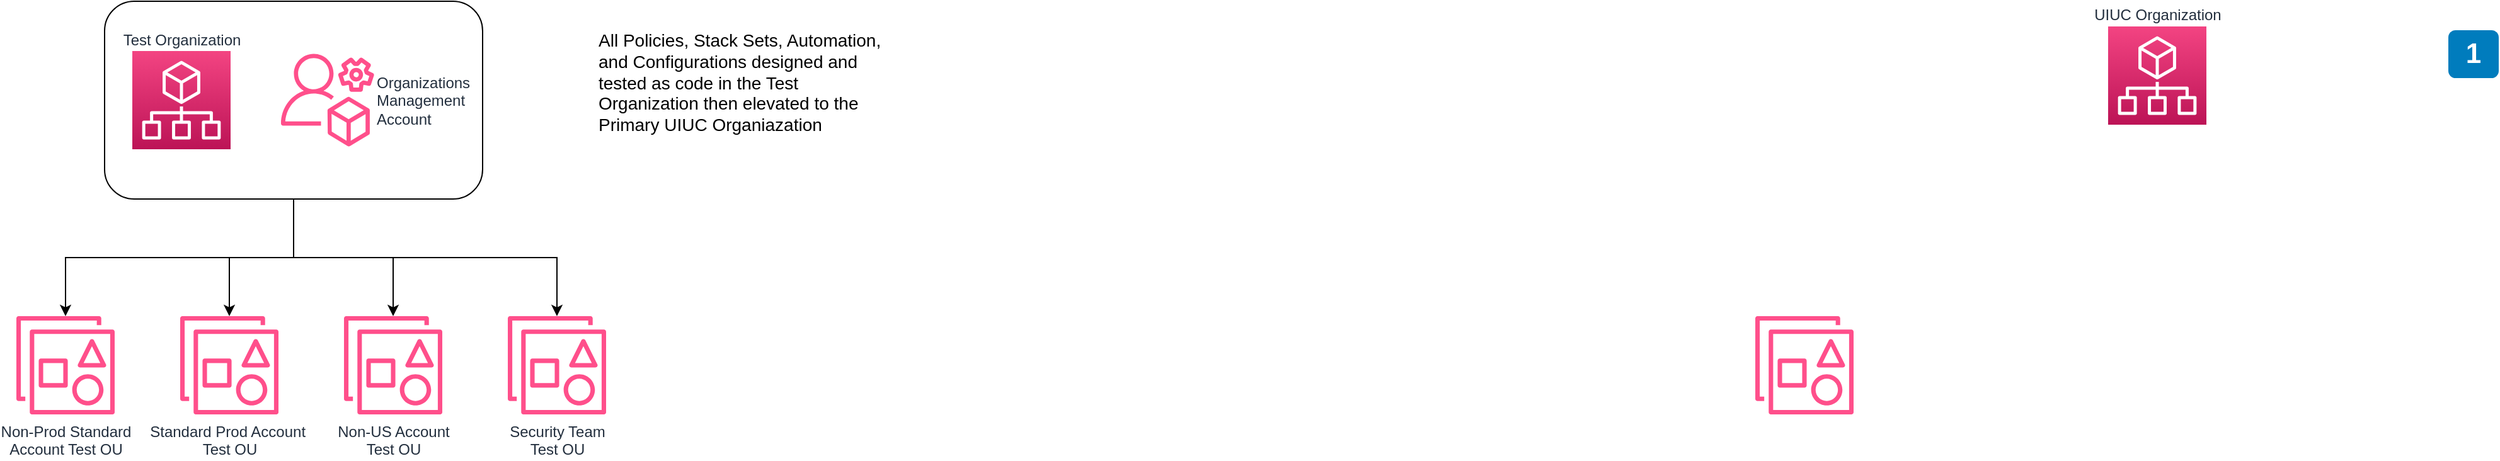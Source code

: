 <mxfile version="15.2.9" type="github">
  <diagram id="Ht1M8jgEwFfnCIfOTk4-" name="Page-1">
    <mxGraphModel dx="730" dy="443" grid="1" gridSize="5" guides="1" tooltips="1" connect="1" arrows="1" fold="1" page="1" pageScale="1" pageWidth="1169" pageHeight="827" math="0" shadow="0">
      <root>
        <mxCell id="0" />
        <mxCell id="1" parent="0" />
        <mxCell id="7OVz4w7n9kzEPWy-4BBC-4" value="1" style="rounded=1;whiteSpace=wrap;html=1;fillColor=#007CBD;strokeColor=none;fontColor=#FFFFFF;fontStyle=1;fontSize=22;labelBackgroundColor=none;" parent="1" vertex="1">
          <mxGeometry x="1990" y="63" width="40" height="38" as="geometry" />
        </mxCell>
        <mxCell id="7OVz4w7n9kzEPWy-4BBC-13" value="&lt;span&gt;All Policies, Stack Sets, Automation, and Configurations designed and tested as code in the Test Organization then elevated to the Primary UIUC Organiazation&lt;/span&gt;" style="text;html=1;align=left;verticalAlign=top;spacingTop=-4;fontSize=14;labelBackgroundColor=none;whiteSpace=wrap;" parent="1" vertex="1">
          <mxGeometry x="520" y="59.5" width="230" height="118" as="geometry" />
        </mxCell>
        <mxCell id="GGjQ_ZsKMjebdZMbK_55-3" value="" style="sketch=0;outlineConnect=0;fontColor=#232F3E;gradientColor=none;fillColor=#FF4F8B;strokeColor=none;dashed=0;verticalLabelPosition=bottom;verticalAlign=top;align=center;html=1;fontSize=12;fontStyle=0;aspect=fixed;pointerEvents=1;shape=mxgraph.aws4.organizations_organizational_unit2;" vertex="1" parent="1">
          <mxGeometry x="1440" y="290" width="78" height="78" as="geometry" />
        </mxCell>
        <mxCell id="GGjQ_ZsKMjebdZMbK_55-4" value="UIUC Organization&lt;br&gt;" style="sketch=0;points=[[0,0,0],[0.25,0,0],[0.5,0,0],[0.75,0,0],[1,0,0],[0,1,0],[0.25,1,0],[0.5,1,0],[0.75,1,0],[1,1,0],[0,0.25,0],[0,0.5,0],[0,0.75,0],[1,0.25,0],[1,0.5,0],[1,0.75,0]];points=[[0,0,0],[0.25,0,0],[0.5,0,0],[0.75,0,0],[1,0,0],[0,1,0],[0.25,1,0],[0.5,1,0],[0.75,1,0],[1,1,0],[0,0.25,0],[0,0.5,0],[0,0.75,0],[1,0.25,0],[1,0.5,0],[1,0.75,0]];outlineConnect=0;fontColor=#232F3E;gradientColor=#F34482;gradientDirection=north;fillColor=#BC1356;strokeColor=#ffffff;dashed=0;verticalLabelPosition=top;verticalAlign=bottom;align=center;html=1;fontSize=12;fontStyle=0;aspect=fixed;shape=mxgraph.aws4.resourceIcon;resIcon=mxgraph.aws4.organizations;labelPosition=center;" vertex="1" parent="1">
          <mxGeometry x="1720" y="60" width="78" height="78" as="geometry" />
        </mxCell>
        <mxCell id="GGjQ_ZsKMjebdZMbK_55-5" value="Non-Prod Standard&lt;br&gt;Account Test OU" style="sketch=0;outlineConnect=0;fontColor=#232F3E;gradientColor=none;fillColor=#FF4F8B;strokeColor=none;dashed=0;verticalLabelPosition=bottom;verticalAlign=top;align=center;html=1;fontSize=12;fontStyle=0;aspect=fixed;pointerEvents=1;shape=mxgraph.aws4.organizations_organizational_unit2;" vertex="1" parent="1">
          <mxGeometry x="60" y="290" width="78" height="78" as="geometry" />
        </mxCell>
        <mxCell id="GGjQ_ZsKMjebdZMbK_55-6" value="Standard Prod Account&amp;nbsp;&lt;br&gt;Test OU" style="sketch=0;outlineConnect=0;fontColor=#232F3E;gradientColor=none;fillColor=#FF4F8B;strokeColor=none;dashed=0;verticalLabelPosition=bottom;verticalAlign=top;align=center;html=1;fontSize=12;fontStyle=0;aspect=fixed;pointerEvents=1;shape=mxgraph.aws4.organizations_organizational_unit2;" vertex="1" parent="1">
          <mxGeometry x="190" y="290" width="78" height="78" as="geometry" />
        </mxCell>
        <mxCell id="GGjQ_ZsKMjebdZMbK_55-12" value="" style="group" vertex="1" connectable="0" parent="1">
          <mxGeometry x="130" y="40" width="300" height="157" as="geometry" />
        </mxCell>
        <mxCell id="GGjQ_ZsKMjebdZMbK_55-11" value="" style="rounded=1;whiteSpace=wrap;html=1;" vertex="1" parent="GGjQ_ZsKMjebdZMbK_55-12">
          <mxGeometry width="300" height="157" as="geometry" />
        </mxCell>
        <mxCell id="GGjQ_ZsKMjebdZMbK_55-1" value="Organizations &lt;br&gt;Management &lt;br&gt;Account&lt;br&gt;" style="sketch=0;outlineConnect=0;fontColor=#232F3E;gradientColor=none;fillColor=#FF4F8B;strokeColor=none;dashed=0;verticalLabelPosition=middle;verticalAlign=middle;align=left;html=1;fontSize=12;fontStyle=0;aspect=fixed;pointerEvents=1;shape=mxgraph.aws4.organizations_management_account;labelPosition=right;" vertex="1" parent="GGjQ_ZsKMjebdZMbK_55-12">
          <mxGeometry x="140" y="39.5" width="74" height="78" as="geometry" />
        </mxCell>
        <mxCell id="GGjQ_ZsKMjebdZMbK_55-2" value="Test Organization" style="sketch=0;points=[[0,0,0],[0.25,0,0],[0.5,0,0],[0.75,0,0],[1,0,0],[0,1,0],[0.25,1,0],[0.5,1,0],[0.75,1,0],[1,1,0],[0,0.25,0],[0,0.5,0],[0,0.75,0],[1,0.25,0],[1,0.5,0],[1,0.75,0]];points=[[0,0,0],[0.25,0,0],[0.5,0,0],[0.75,0,0],[1,0,0],[0,1,0],[0.25,1,0],[0.5,1,0],[0.75,1,0],[1,1,0],[0,0.25,0],[0,0.5,0],[0,0.75,0],[1,0.25,0],[1,0.5,0],[1,0.75,0]];outlineConnect=0;fontColor=#232F3E;gradientColor=#F34482;gradientDirection=north;fillColor=#BC1356;strokeColor=#ffffff;dashed=0;verticalLabelPosition=top;verticalAlign=bottom;align=center;html=1;fontSize=12;fontStyle=0;aspect=fixed;shape=mxgraph.aws4.resourceIcon;resIcon=mxgraph.aws4.organizations;labelPosition=center;" vertex="1" parent="GGjQ_ZsKMjebdZMbK_55-12">
          <mxGeometry x="22" y="39.5" width="78" height="78" as="geometry" />
        </mxCell>
        <mxCell id="GGjQ_ZsKMjebdZMbK_55-13" value="Non-US Account&lt;br&gt;Test OU" style="sketch=0;outlineConnect=0;fontColor=#232F3E;gradientColor=none;fillColor=#FF4F8B;strokeColor=none;dashed=0;verticalLabelPosition=bottom;verticalAlign=top;align=center;html=1;fontSize=12;fontStyle=0;aspect=fixed;pointerEvents=1;shape=mxgraph.aws4.organizations_organizational_unit2;" vertex="1" parent="1">
          <mxGeometry x="320" y="290" width="78" height="78" as="geometry" />
        </mxCell>
        <mxCell id="GGjQ_ZsKMjebdZMbK_55-14" value="Security Team&lt;br&gt;Test OU" style="sketch=0;outlineConnect=0;fontColor=#232F3E;gradientColor=none;fillColor=#FF4F8B;strokeColor=none;dashed=0;verticalLabelPosition=bottom;verticalAlign=top;align=center;html=1;fontSize=12;fontStyle=0;aspect=fixed;pointerEvents=1;shape=mxgraph.aws4.organizations_organizational_unit2;" vertex="1" parent="1">
          <mxGeometry x="450" y="290" width="78" height="78" as="geometry" />
        </mxCell>
        <mxCell id="GGjQ_ZsKMjebdZMbK_55-16" style="edgeStyle=orthogonalEdgeStyle;rounded=0;orthogonalLoop=1;jettySize=auto;html=1;" edge="1" parent="1" source="GGjQ_ZsKMjebdZMbK_55-11" target="GGjQ_ZsKMjebdZMbK_55-5">
          <mxGeometry relative="1" as="geometry" />
        </mxCell>
        <mxCell id="GGjQ_ZsKMjebdZMbK_55-17" style="edgeStyle=orthogonalEdgeStyle;rounded=0;orthogonalLoop=1;jettySize=auto;html=1;" edge="1" parent="1" source="GGjQ_ZsKMjebdZMbK_55-11" target="GGjQ_ZsKMjebdZMbK_55-6">
          <mxGeometry relative="1" as="geometry" />
        </mxCell>
        <mxCell id="GGjQ_ZsKMjebdZMbK_55-18" style="edgeStyle=orthogonalEdgeStyle;rounded=0;orthogonalLoop=1;jettySize=auto;html=1;" edge="1" parent="1" source="GGjQ_ZsKMjebdZMbK_55-11" target="GGjQ_ZsKMjebdZMbK_55-13">
          <mxGeometry relative="1" as="geometry" />
        </mxCell>
        <mxCell id="GGjQ_ZsKMjebdZMbK_55-20" style="edgeStyle=orthogonalEdgeStyle;rounded=0;orthogonalLoop=1;jettySize=auto;html=1;exitX=0.5;exitY=1;exitDx=0;exitDy=0;" edge="1" parent="1" source="GGjQ_ZsKMjebdZMbK_55-11" target="GGjQ_ZsKMjebdZMbK_55-14">
          <mxGeometry relative="1" as="geometry" />
        </mxCell>
      </root>
    </mxGraphModel>
  </diagram>
</mxfile>

